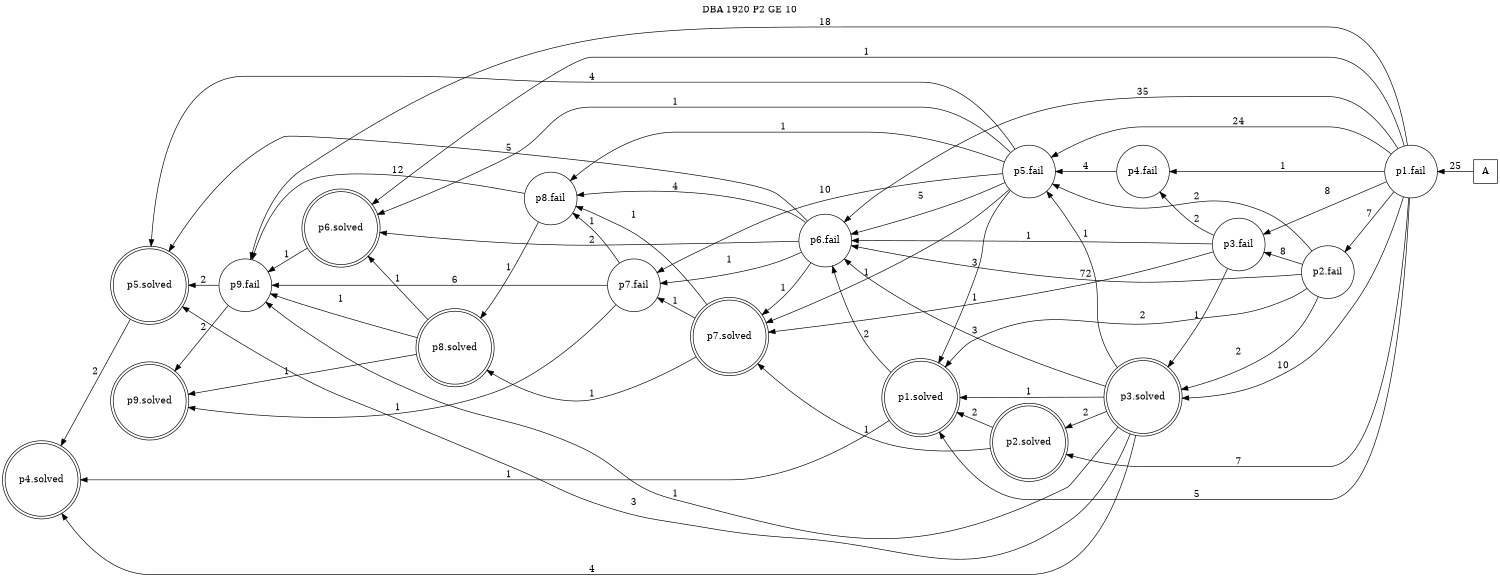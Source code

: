 digraph DBA_1920_P2_GE_10 {
labelloc="tl"
label= " DBA 1920 P2 GE 10 "
rankdir="RL";
graph [ size=" 10 , 10 !"]

"A" [shape="square" label="A"]
"p1.fail" [shape="circle" label="p1.fail"]
"p2.fail" [shape="circle" label="p2.fail"]
"p3.fail" [shape="circle" label="p3.fail"]
"p4.fail" [shape="circle" label="p4.fail"]
"p5.fail" [shape="circle" label="p5.fail"]
"p6.fail" [shape="circle" label="p6.fail"]
"p7.fail" [shape="circle" label="p7.fail"]
"p8.fail" [shape="circle" label="p8.fail"]
"p9.fail" [shape="circle" label="p9.fail"]
"p5.solved" [shape="doublecircle" label="p5.solved"]
"p4.solved" [shape="doublecircle" label="p4.solved"]
"p3.solved" [shape="doublecircle" label="p3.solved"]
"p2.solved" [shape="doublecircle" label="p2.solved"]
"p1.solved" [shape="doublecircle" label="p1.solved"]
"p7.solved" [shape="doublecircle" label="p7.solved"]
"p6.solved" [shape="doublecircle" label="p6.solved"]
"p8.solved" [shape="doublecircle" label="p8.solved"]
"p9.solved" [shape="doublecircle" label="p9.solved"]
"A" -> "p1.fail" [ label=25]
"p1.fail" -> "p2.fail" [ label=7]
"p1.fail" -> "p3.fail" [ label=8]
"p1.fail" -> "p4.fail" [ label=1]
"p1.fail" -> "p5.fail" [ label=24]
"p1.fail" -> "p6.fail" [ label=35]
"p1.fail" -> "p9.fail" [ label=18]
"p1.fail" -> "p3.solved" [ label=10]
"p1.fail" -> "p2.solved" [ label=7]
"p1.fail" -> "p1.solved" [ label=5]
"p1.fail" -> "p6.solved" [ label=1]
"p2.fail" -> "p3.fail" [ label=8]
"p2.fail" -> "p5.fail" [ label=2]
"p2.fail" -> "p6.fail" [ label=72]
"p2.fail" -> "p3.solved" [ label=2]
"p2.fail" -> "p1.solved" [ label=2]
"p3.fail" -> "p4.fail" [ label=2]
"p3.fail" -> "p6.fail" [ label=1]
"p3.fail" -> "p3.solved" [ label=1]
"p3.fail" -> "p7.solved" [ label=1]
"p4.fail" -> "p5.fail" [ label=4]
"p5.fail" -> "p6.fail" [ label=5]
"p5.fail" -> "p7.fail" [ label=10]
"p5.fail" -> "p8.fail" [ label=1]
"p5.fail" -> "p5.solved" [ label=4]
"p5.fail" -> "p1.solved" [ label=3]
"p5.fail" -> "p7.solved" [ label=1]
"p5.fail" -> "p6.solved" [ label=1]
"p6.fail" -> "p7.fail" [ label=1]
"p6.fail" -> "p8.fail" [ label=4]
"p6.fail" -> "p5.solved" [ label=5]
"p6.fail" -> "p7.solved" [ label=1]
"p6.fail" -> "p6.solved" [ label=2]
"p7.fail" -> "p8.fail" [ label=1]
"p7.fail" -> "p9.fail" [ label=6]
"p7.fail" -> "p9.solved" [ label=1]
"p8.fail" -> "p9.fail" [ label=12]
"p8.fail" -> "p8.solved" [ label=1]
"p9.fail" -> "p5.solved" [ label=2]
"p9.fail" -> "p9.solved" [ label=2]
"p5.solved" -> "p4.solved" [ label=2]
"p3.solved" -> "p5.fail" [ label=1]
"p3.solved" -> "p6.fail" [ label=3]
"p3.solved" -> "p9.fail" [ label=1]
"p3.solved" -> "p5.solved" [ label=3]
"p3.solved" -> "p4.solved" [ label=4]
"p3.solved" -> "p2.solved" [ label=2]
"p3.solved" -> "p1.solved" [ label=1]
"p2.solved" -> "p1.solved" [ label=2]
"p2.solved" -> "p7.solved" [ label=1]
"p1.solved" -> "p6.fail" [ label=2]
"p1.solved" -> "p4.solved" [ label=1]
"p7.solved" -> "p7.fail" [ label=1]
"p7.solved" -> "p8.fail" [ label=1]
"p7.solved" -> "p8.solved" [ label=1]
"p6.solved" -> "p9.fail" [ label=1]
"p8.solved" -> "p9.fail" [ label=1]
"p8.solved" -> "p6.solved" [ label=1]
"p8.solved" -> "p9.solved" [ label=1]
}
